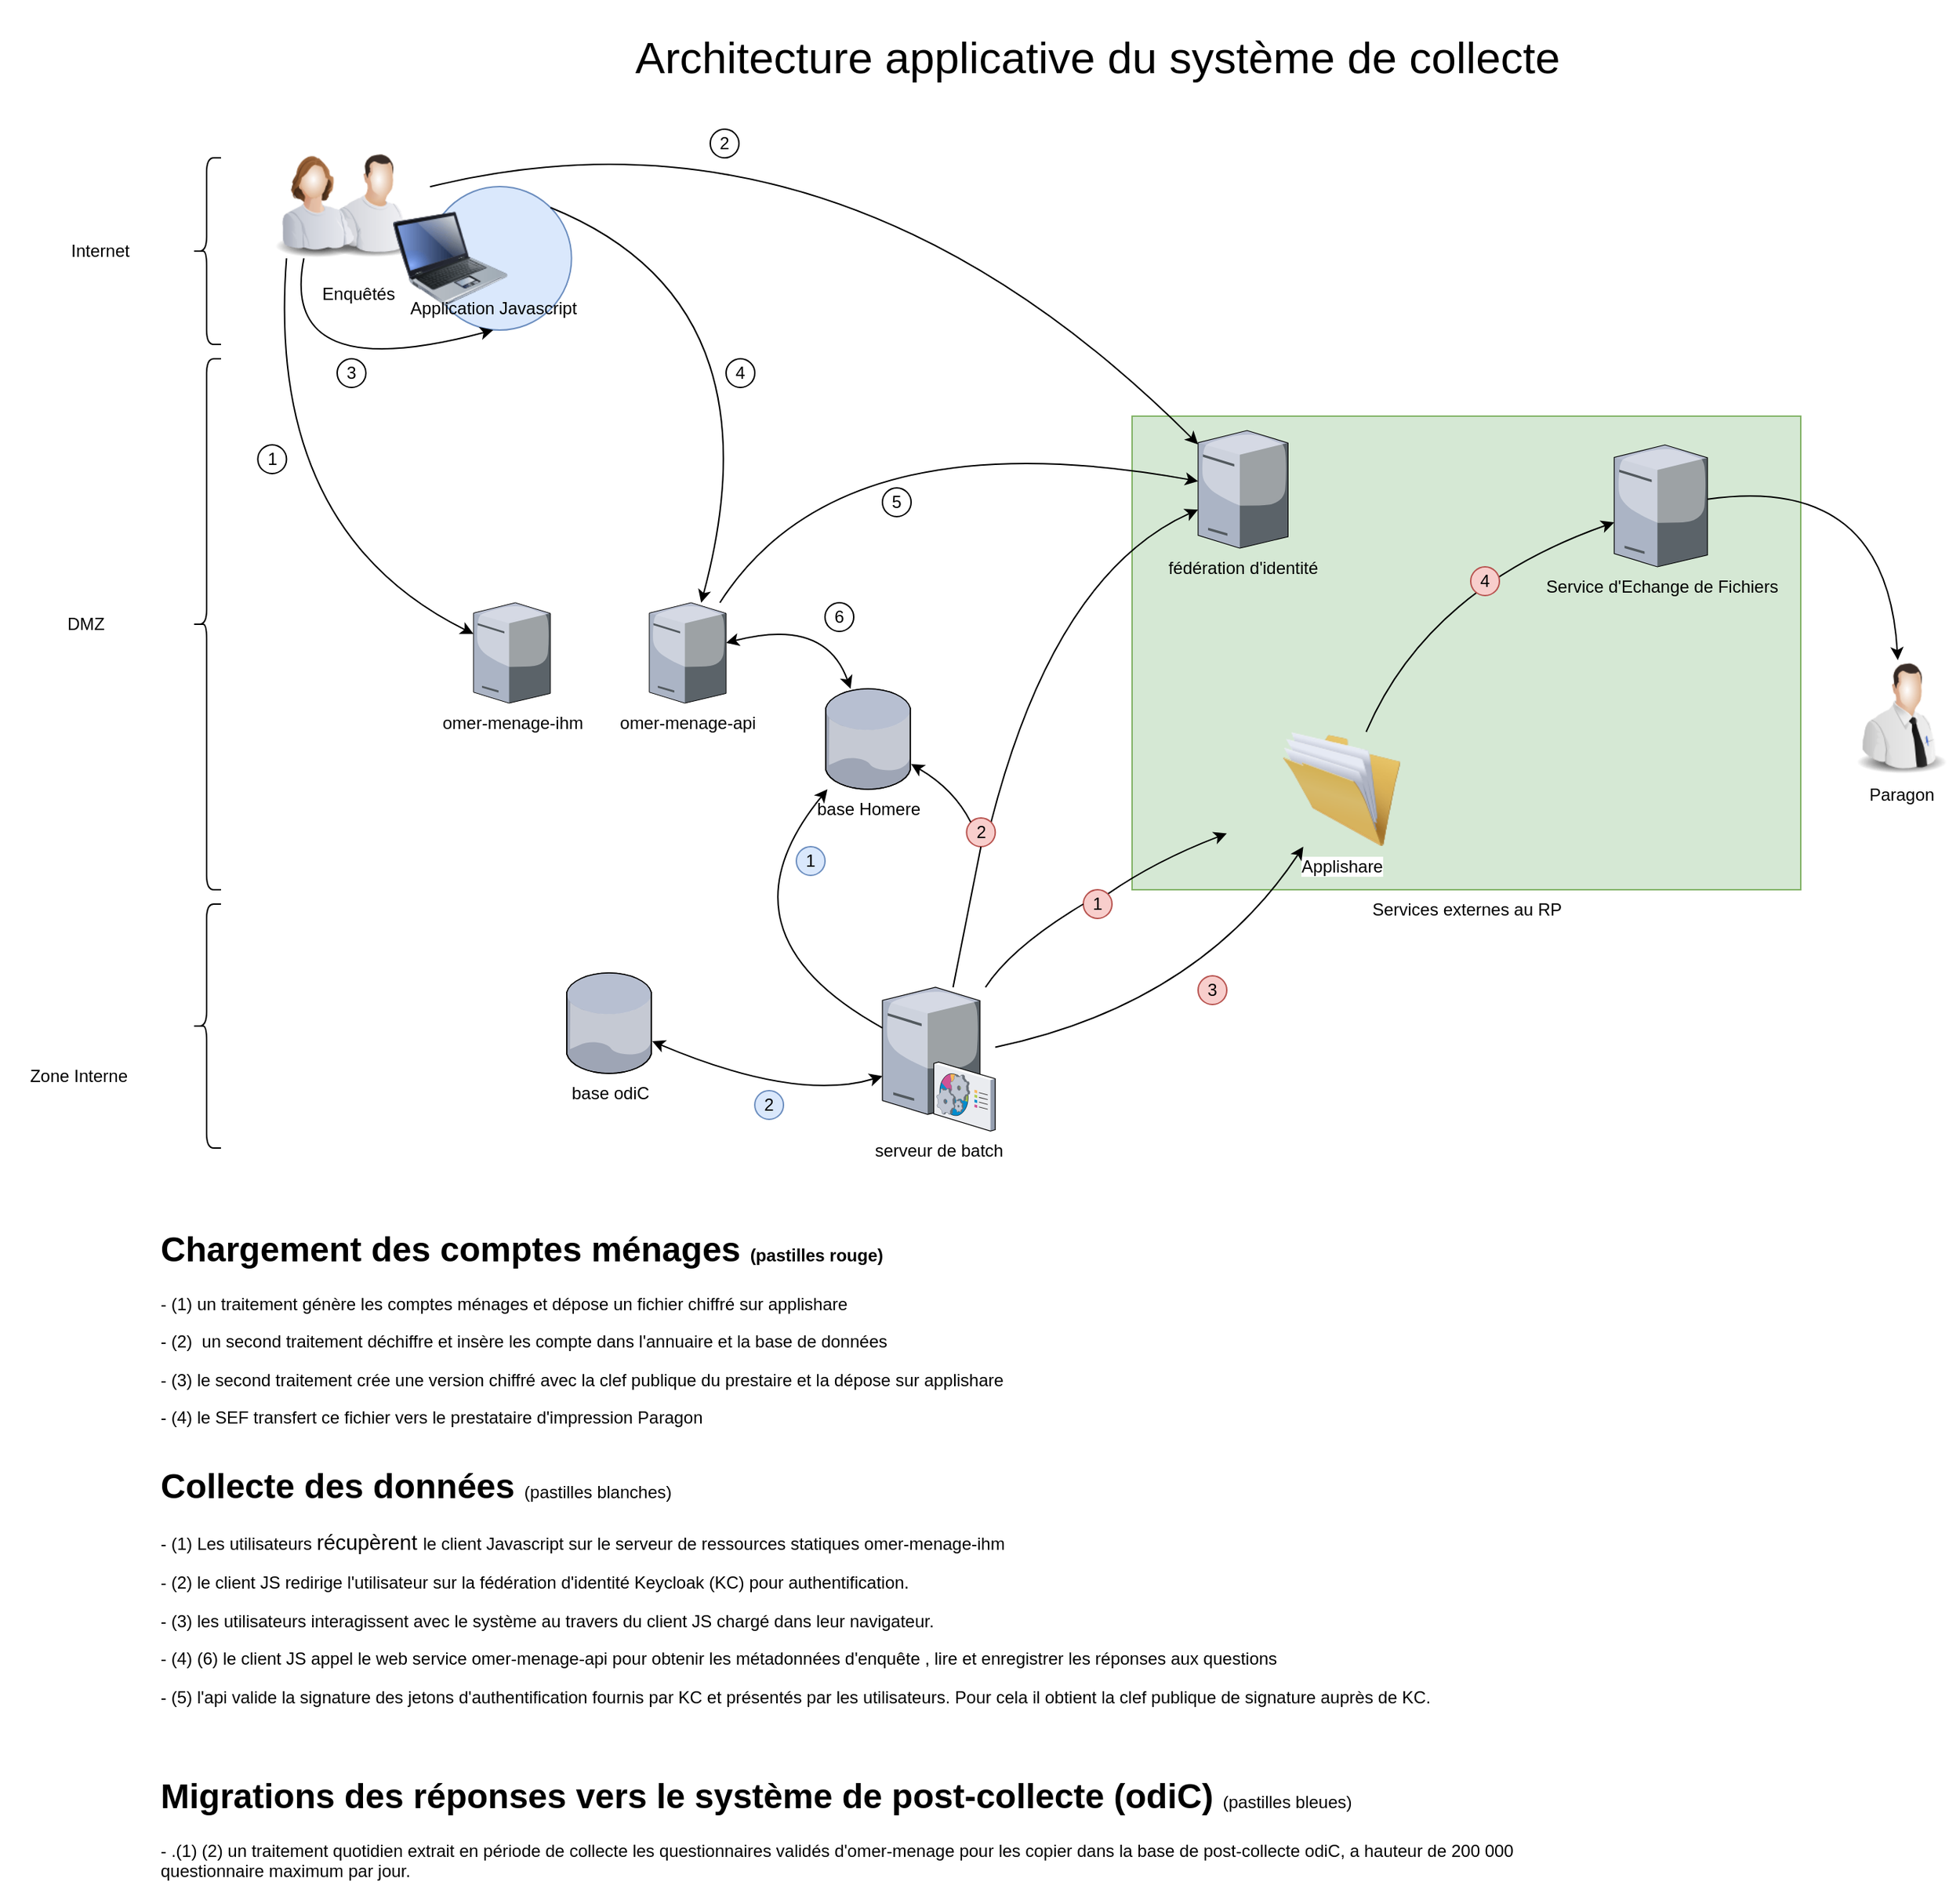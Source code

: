 <mxfile version="26.2.3">
  <diagram name="Page-1" id="B9jVK3V53PdYb-HJFb9O">
    <mxGraphModel dx="2247" dy="1921" grid="1" gridSize="10" guides="1" tooltips="1" connect="1" arrows="1" fold="1" page="1" pageScale="1" pageWidth="827" pageHeight="1169" math="0" shadow="0">
      <root>
        <mxCell id="0" />
        <mxCell id="1" parent="0" />
        <mxCell id="7z7TJ7-RLRAt2_LsNbH--7" value="base Homere" style="verticalLabelPosition=bottom;sketch=0;aspect=fixed;html=1;verticalAlign=top;strokeColor=none;align=center;outlineConnect=0;shape=mxgraph.citrix.database;" parent="1" vertex="1">
          <mxGeometry x="260.5" y="350" width="59.5" height="70" as="geometry" />
        </mxCell>
        <mxCell id="7z7TJ7-RLRAt2_LsNbH--13" value="" style="group" parent="1" vertex="1" connectable="0">
          <mxGeometry x="460" y="160" width="540" height="330" as="geometry" />
        </mxCell>
        <mxCell id="7z7TJ7-RLRAt2_LsNbH--12" value="Services externes au RP" style="verticalLabelPosition=bottom;verticalAlign=top;html=1;shape=mxgraph.basic.rect;fillColor2=none;strokeWidth=1;size=20;indent=5;fillColor=#d5e8d4;strokeColor=#82b366;" parent="7z7TJ7-RLRAt2_LsNbH--13" vertex="1">
          <mxGeometry x="14" width="466" height="330" as="geometry" />
        </mxCell>
        <mxCell id="7z7TJ7-RLRAt2_LsNbH--11" value="fédération d&#39;identité" style="verticalLabelPosition=bottom;sketch=0;aspect=fixed;html=1;verticalAlign=top;align=center;outlineConnect=0;shape=mxgraph.citrix.tower_server;fillColor=#fff2cc;strokeColor=#d6b656;" parent="7z7TJ7-RLRAt2_LsNbH--13" vertex="1">
          <mxGeometry x="60.0" y="10" width="62.72" height="82" as="geometry" />
        </mxCell>
        <mxCell id="7z7TJ7-RLRAt2_LsNbH--41" value="Service d&#39;Echange de Fichiers" style="verticalLabelPosition=bottom;sketch=0;aspect=fixed;html=1;verticalAlign=top;strokeColor=none;align=center;outlineConnect=0;shape=mxgraph.citrix.license_server;" parent="7z7TJ7-RLRAt2_LsNbH--13" vertex="1">
          <mxGeometry x="350" y="20" width="65" height="85" as="geometry" />
        </mxCell>
        <mxCell id="7z7TJ7-RLRAt2_LsNbH--46" value="" style="curved=1;endArrow=classic;html=1;rounded=0;" parent="7z7TJ7-RLRAt2_LsNbH--13" source="7z7TJ7-RLRAt2_LsNbH--14" target="7z7TJ7-RLRAt2_LsNbH--41" edge="1">
          <mxGeometry width="50" height="50" relative="1" as="geometry">
            <mxPoint x="306" y="207.451" as="sourcePoint" />
            <mxPoint x="20" y="160" as="targetPoint" />
            <Array as="points">
              <mxPoint x="220" y="120" />
            </Array>
          </mxGeometry>
        </mxCell>
        <mxCell id="7z7TJ7-RLRAt2_LsNbH--88" value="4" style="ellipse;whiteSpace=wrap;html=1;aspect=fixed;fillColor=#f8cecc;strokeColor=#b85450;" parent="7z7TJ7-RLRAt2_LsNbH--13" vertex="1">
          <mxGeometry x="250" y="105" width="20" height="20" as="geometry" />
        </mxCell>
        <mxCell id="7z7TJ7-RLRAt2_LsNbH--14" value="Applishare" style="image;html=1;image=img/lib/clip_art/general/Full_Folder_128x128.png" parent="7z7TJ7-RLRAt2_LsNbH--13" vertex="1">
          <mxGeometry x="80" y="220" width="160" height="80" as="geometry" />
        </mxCell>
        <mxCell id="7z7TJ7-RLRAt2_LsNbH--20" value="Paragon" style="image;html=1;image=img/lib/clip_art/people/Tech_Man_128x128.png" parent="1" vertex="1">
          <mxGeometry x="970" y="330" width="80" height="80" as="geometry" />
        </mxCell>
        <mxCell id="7z7TJ7-RLRAt2_LsNbH--23" value="" style="group" parent="1" vertex="1" connectable="0">
          <mxGeometry x="-130" width="170.88" height="200" as="geometry" />
        </mxCell>
        <mxCell id="7z7TJ7-RLRAt2_LsNbH--37" value="" style="group" parent="7z7TJ7-RLRAt2_LsNbH--23" vertex="1" connectable="0">
          <mxGeometry x="-54.31" y="-30" width="199.75" height="230" as="geometry" />
        </mxCell>
        <mxCell id="7z7TJ7-RLRAt2_LsNbH--57" value="" style="group" parent="7z7TJ7-RLRAt2_LsNbH--37" vertex="1" connectable="0">
          <mxGeometry x="49" width="224.06" height="130" as="geometry" />
        </mxCell>
        <mxCell id="7z7TJ7-RLRAt2_LsNbH--21" value="" style="group" parent="7z7TJ7-RLRAt2_LsNbH--57" vertex="1" connectable="0">
          <mxGeometry width="160" height="120" as="geometry" />
        </mxCell>
        <mxCell id="7z7TJ7-RLRAt2_LsNbH--19" value="" style="image;html=1;image=img/lib/clip_art/people/Worker_Man_128x128.png" parent="7z7TJ7-RLRAt2_LsNbH--21" vertex="1">
          <mxGeometry x="40" width="80" height="80" as="geometry" />
        </mxCell>
        <mxCell id="7z7TJ7-RLRAt2_LsNbH--18" value="" style="image;html=1;image=img/lib/clip_art/people/Worker_Woman_128x128.png;container=1;" parent="7z7TJ7-RLRAt2_LsNbH--21" vertex="1">
          <mxGeometry width="80" height="80" as="geometry">
            <mxRectangle width="50" height="40" as="alternateBounds" />
          </mxGeometry>
        </mxCell>
        <mxCell id="7z7TJ7-RLRAt2_LsNbH--22" value="Enquêtés" style="text;html=1;align=center;verticalAlign=middle;whiteSpace=wrap;rounded=0;" parent="7z7TJ7-RLRAt2_LsNbH--21" vertex="1">
          <mxGeometry x="40" y="90" width="60" height="30" as="geometry" />
        </mxCell>
        <mxCell id="7z7TJ7-RLRAt2_LsNbH--36" value="" style="group" parent="7z7TJ7-RLRAt2_LsNbH--57" vertex="1" connectable="0">
          <mxGeometry x="94.31" y="30" width="129.75" height="100" as="geometry" />
        </mxCell>
        <mxCell id="7z7TJ7-RLRAt2_LsNbH--33" value="" style="ellipse;whiteSpace=wrap;html=1;aspect=fixed;fillColor=#dae8fc;strokeColor=#6c8ebf;" parent="7z7TJ7-RLRAt2_LsNbH--36" vertex="1">
          <mxGeometry x="24.31" width="100" height="100" as="geometry" />
        </mxCell>
        <mxCell id="7z7TJ7-RLRAt2_LsNbH--31" value="" style="image;html=1;image=img/lib/clip_art/computers/Laptop_128x128.png" parent="7z7TJ7-RLRAt2_LsNbH--36" vertex="1">
          <mxGeometry y="10" width="80" height="80" as="geometry" />
        </mxCell>
        <mxCell id="7z7TJ7-RLRAt2_LsNbH--34" value="Application Javascript" style="text;html=1;align=center;verticalAlign=middle;whiteSpace=wrap;rounded=0;" parent="7z7TJ7-RLRAt2_LsNbH--36" vertex="1">
          <mxGeometry x="9.75" y="70" width="120" height="30" as="geometry" />
        </mxCell>
        <mxCell id="7z7TJ7-RLRAt2_LsNbH--38" value="" style="curved=1;endArrow=classic;html=1;rounded=0;entryX=0.5;entryY=1;entryDx=0;entryDy=0;" parent="7z7TJ7-RLRAt2_LsNbH--57" source="7z7TJ7-RLRAt2_LsNbH--18" target="7z7TJ7-RLRAt2_LsNbH--34" edge="1">
          <mxGeometry width="50" height="50" relative="1" as="geometry">
            <mxPoint x="-115.69" y="180" as="sourcePoint" />
            <mxPoint x="-65.69" y="130" as="targetPoint" />
            <Array as="points">
              <mxPoint x="14.31" y="170" />
            </Array>
          </mxGeometry>
        </mxCell>
        <mxCell id="7z7TJ7-RLRAt2_LsNbH--65" value="3" style="ellipse;whiteSpace=wrap;html=1;aspect=fixed;" parent="7z7TJ7-RLRAt2_LsNbH--37" vertex="1">
          <mxGeometry x="104.31" y="150" width="20" height="20" as="geometry" />
        </mxCell>
        <mxCell id="7z7TJ7-RLRAt2_LsNbH--63" value="1" style="ellipse;whiteSpace=wrap;html=1;aspect=fixed;" parent="7z7TJ7-RLRAt2_LsNbH--37" vertex="1">
          <mxGeometry x="49" y="210" width="20" height="20" as="geometry" />
        </mxCell>
        <mxCell id="7z7TJ7-RLRAt2_LsNbH--24" value="" style="curved=1;endArrow=classic;html=1;rounded=0;enumerate=0;" parent="1" source="7z7TJ7-RLRAt2_LsNbH--19" target="7z7TJ7-RLRAt2_LsNbH--11" edge="1">
          <mxGeometry width="50" height="50" relative="1" as="geometry">
            <mxPoint x="120" y="20" as="sourcePoint" />
            <mxPoint x="300" y="20" as="targetPoint" />
            <Array as="points">
              <mxPoint x="270" y="-70" />
            </Array>
          </mxGeometry>
        </mxCell>
        <mxCell id="7z7TJ7-RLRAt2_LsNbH--25" value="" style="curved=1;endArrow=classic;html=1;rounded=0;startArrow=classic;startFill=1;" parent="1" source="7z7TJ7-RLRAt2_LsNbH--7" target="7z7TJ7-RLRAt2_LsNbH--9" edge="1">
          <mxGeometry width="50" height="50" relative="1" as="geometry">
            <mxPoint x="270" y="470" as="sourcePoint" />
            <mxPoint x="320" y="420" as="targetPoint" />
            <Array as="points">
              <mxPoint x="260" y="300" />
            </Array>
          </mxGeometry>
        </mxCell>
        <mxCell id="7z7TJ7-RLRAt2_LsNbH--26" value="" style="curved=1;endArrow=classic;html=1;rounded=0;startArrow=classic;startFill=1;" parent="1" source="7z7TJ7-RLRAt2_LsNbH--29" target="7z7TJ7-RLRAt2_LsNbH--28" edge="1">
          <mxGeometry width="50" height="50" relative="1" as="geometry">
            <mxPoint x="280" y="498" as="sourcePoint" />
            <mxPoint x="330" y="448" as="targetPoint" />
            <Array as="points">
              <mxPoint x="240" y="638" />
            </Array>
          </mxGeometry>
        </mxCell>
        <mxCell id="7z7TJ7-RLRAt2_LsNbH--28" value="serveur de batch&lt;div&gt;&lt;br&gt;&lt;/div&gt;" style="verticalLabelPosition=bottom;sketch=0;aspect=fixed;html=1;verticalAlign=top;strokeColor=none;align=center;outlineConnect=0;shape=mxgraph.citrix.command_center;" parent="1" vertex="1">
          <mxGeometry x="300" y="558" width="78.65" height="100" as="geometry" />
        </mxCell>
        <mxCell id="7z7TJ7-RLRAt2_LsNbH--29" value="base odiC" style="verticalLabelPosition=bottom;sketch=0;aspect=fixed;html=1;verticalAlign=top;strokeColor=none;align=center;outlineConnect=0;shape=mxgraph.citrix.database;" parent="1" vertex="1">
          <mxGeometry x="80" y="548" width="59.5" height="70" as="geometry" />
        </mxCell>
        <mxCell id="7z7TJ7-RLRAt2_LsNbH--30" value="" style="group" parent="1" vertex="1" connectable="0">
          <mxGeometry x="15" y="290" width="176.04" height="70" as="geometry" />
        </mxCell>
        <mxCell id="7z7TJ7-RLRAt2_LsNbH--9" value="omer-menage-api" style="verticalLabelPosition=bottom;sketch=0;aspect=fixed;html=1;verticalAlign=top;strokeColor=none;align=center;outlineConnect=0;shape=mxgraph.citrix.tower_server;" parent="7z7TJ7-RLRAt2_LsNbH--30" vertex="1">
          <mxGeometry x="122.5" width="53.54" height="70" as="geometry" />
        </mxCell>
        <mxCell id="7z7TJ7-RLRAt2_LsNbH--10" value="omer-menage-ihm" style="verticalLabelPosition=bottom;sketch=0;aspect=fixed;html=1;verticalAlign=top;strokeColor=none;align=center;outlineConnect=0;shape=mxgraph.citrix.tower_server;" parent="7z7TJ7-RLRAt2_LsNbH--30" vertex="1">
          <mxGeometry width="53.54" height="70" as="geometry" />
        </mxCell>
        <mxCell id="7z7TJ7-RLRAt2_LsNbH--32" value="" style="curved=1;endArrow=none;html=1;rounded=0;startArrow=classic;startFill=1;entryX=1;entryY=0;entryDx=0;entryDy=0;endFill=0;enumerate=0;enumerateValue=1;" parent="1" source="7z7TJ7-RLRAt2_LsNbH--9" target="7z7TJ7-RLRAt2_LsNbH--33" edge="1">
          <mxGeometry width="50" height="50" relative="1" as="geometry">
            <mxPoint x="139.5" y="170" as="sourcePoint" />
            <mxPoint x="189.5" y="120" as="targetPoint" />
            <Array as="points">
              <mxPoint x="230" y="80" />
            </Array>
          </mxGeometry>
        </mxCell>
        <mxCell id="7z7TJ7-RLRAt2_LsNbH--39" value="" style="curved=1;endArrow=none;html=1;rounded=0;entryX=0.25;entryY=1;entryDx=0;entryDy=0;startArrow=classic;startFill=1;endFill=0;" parent="1" source="7z7TJ7-RLRAt2_LsNbH--10" target="7z7TJ7-RLRAt2_LsNbH--18" edge="1">
          <mxGeometry width="50" height="50" relative="1" as="geometry">
            <mxPoint x="-120" y="260" as="sourcePoint" />
            <mxPoint x="-70" y="210" as="targetPoint" />
            <Array as="points">
              <mxPoint x="-130" y="240" />
            </Array>
          </mxGeometry>
        </mxCell>
        <mxCell id="7z7TJ7-RLRAt2_LsNbH--43" value="" style="curved=1;endArrow=classic;html=1;rounded=0;" parent="1" source="7z7TJ7-RLRAt2_LsNbH--28" target="7z7TJ7-RLRAt2_LsNbH--7" edge="1">
          <mxGeometry width="50" height="50" relative="1" as="geometry">
            <mxPoint x="480" y="670" as="sourcePoint" />
            <mxPoint x="530" y="620" as="targetPoint" />
            <Array as="points">
              <mxPoint x="180" y="520" />
            </Array>
          </mxGeometry>
        </mxCell>
        <mxCell id="7z7TJ7-RLRAt2_LsNbH--44" value="" style="curved=1;endArrow=classic;html=1;rounded=0;" parent="1" source="7z7TJ7-RLRAt2_LsNbH--41" target="7z7TJ7-RLRAt2_LsNbH--20" edge="1">
          <mxGeometry width="50" height="50" relative="1" as="geometry">
            <mxPoint x="370" y="370" as="sourcePoint" />
            <mxPoint x="970" y="400" as="targetPoint" />
            <Array as="points">
              <mxPoint x="1000" y="200" />
            </Array>
          </mxGeometry>
        </mxCell>
        <mxCell id="7z7TJ7-RLRAt2_LsNbH--48" value="" style="shape=curlyBracket;whiteSpace=wrap;html=1;rounded=1;labelPosition=left;verticalLabelPosition=middle;align=right;verticalAlign=middle;" parent="1" vertex="1">
          <mxGeometry x="-181" y="-20" width="20" height="130" as="geometry" />
        </mxCell>
        <mxCell id="7z7TJ7-RLRAt2_LsNbH--49" value="" style="shape=curlyBracket;whiteSpace=wrap;html=1;rounded=1;labelPosition=left;verticalLabelPosition=middle;align=right;verticalAlign=middle;" parent="1" vertex="1">
          <mxGeometry x="-181" y="120" width="20" height="370" as="geometry" />
        </mxCell>
        <mxCell id="7z7TJ7-RLRAt2_LsNbH--50" value="" style="shape=curlyBracket;whiteSpace=wrap;html=1;rounded=1;labelPosition=left;verticalLabelPosition=middle;align=right;verticalAlign=middle;" parent="1" vertex="1">
          <mxGeometry x="-181" y="500" width="20" height="170" as="geometry" />
        </mxCell>
        <mxCell id="7z7TJ7-RLRAt2_LsNbH--52" value="Internet" style="text;html=1;align=center;verticalAlign=middle;whiteSpace=wrap;rounded=0;" parent="1" vertex="1">
          <mxGeometry x="-275" y="30" width="60" height="30" as="geometry" />
        </mxCell>
        <mxCell id="7z7TJ7-RLRAt2_LsNbH--54" value="DMZ" style="text;html=1;align=center;verticalAlign=middle;whiteSpace=wrap;rounded=0;" parent="1" vertex="1">
          <mxGeometry x="-285" y="290" width="60" height="30" as="geometry" />
        </mxCell>
        <mxCell id="7z7TJ7-RLRAt2_LsNbH--55" value="Zone Interne" style="text;html=1;align=center;verticalAlign=middle;whiteSpace=wrap;rounded=0;" parent="1" vertex="1">
          <mxGeometry x="-315" y="605" width="110" height="30" as="geometry" />
        </mxCell>
        <mxCell id="7z7TJ7-RLRAt2_LsNbH--58" value="" style="curved=1;endArrow=classic;html=1;rounded=0;" parent="1" source="7z7TJ7-RLRAt2_LsNbH--9" target="7z7TJ7-RLRAt2_LsNbH--11" edge="1">
          <mxGeometry width="50" height="50" relative="1" as="geometry">
            <mxPoint x="-600" y="410" as="sourcePoint" />
            <mxPoint x="-550" y="360" as="targetPoint" />
            <Array as="points">
              <mxPoint x="270" y="160" />
            </Array>
          </mxGeometry>
        </mxCell>
        <mxCell id="7z7TJ7-RLRAt2_LsNbH--64" value="2" style="ellipse;whiteSpace=wrap;html=1;aspect=fixed;" parent="1" vertex="1">
          <mxGeometry x="180" y="-40" width="20" height="20" as="geometry" />
        </mxCell>
        <mxCell id="7z7TJ7-RLRAt2_LsNbH--79" value="4" style="ellipse;whiteSpace=wrap;html=1;aspect=fixed;" parent="1" vertex="1">
          <mxGeometry x="191.04" y="120" width="20" height="20" as="geometry" />
        </mxCell>
        <mxCell id="7z7TJ7-RLRAt2_LsNbH--80" value="5" style="ellipse;whiteSpace=wrap;html=1;aspect=fixed;" parent="1" vertex="1">
          <mxGeometry x="300" y="210" width="20" height="20" as="geometry" />
        </mxCell>
        <mxCell id="7z7TJ7-RLRAt2_LsNbH--81" value="6" style="ellipse;whiteSpace=wrap;html=1;aspect=fixed;" parent="1" vertex="1">
          <mxGeometry x="260" y="290" width="20" height="20" as="geometry" />
        </mxCell>
        <mxCell id="7z7TJ7-RLRAt2_LsNbH--82" value="1" style="ellipse;whiteSpace=wrap;html=1;aspect=fixed;fillColor=#dae8fc;strokeColor=#6c8ebf;" parent="1" vertex="1">
          <mxGeometry x="240" y="460" width="20" height="20" as="geometry" />
        </mxCell>
        <mxCell id="7z7TJ7-RLRAt2_LsNbH--85" value="2" style="ellipse;whiteSpace=wrap;html=1;aspect=fixed;fillColor=#dae8fc;strokeColor=#6c8ebf;" parent="1" vertex="1">
          <mxGeometry x="211.04" y="630" width="20" height="20" as="geometry" />
        </mxCell>
        <mxCell id="7z7TJ7-RLRAt2_LsNbH--91" value="3" style="ellipse;whiteSpace=wrap;html=1;aspect=fixed;fillColor=#f8cecc;strokeColor=#b85450;" parent="1" vertex="1">
          <mxGeometry x="520" y="550" width="20" height="20" as="geometry" />
        </mxCell>
        <mxCell id="7z7TJ7-RLRAt2_LsNbH--93" value="&lt;font style=&quot;font-size: 31px;&quot;&gt;Architecture applicative du système de collecte&lt;/font&gt;" style="text;html=1;align=center;verticalAlign=middle;whiteSpace=wrap;rounded=0;" parent="1" vertex="1">
          <mxGeometry x="60" y="-130" width="780" height="80" as="geometry" />
        </mxCell>
        <mxCell id="7z7TJ7-RLRAt2_LsNbH--94" value="&lt;h1 style=&quot;margin-top: 0px;&quot;&gt;Chargement des comptes ménages &lt;font style=&quot;font-size: 12px;&quot;&gt;(pastilles rouge)&lt;/font&gt;&lt;/h1&gt;&lt;p&gt;- (1) un traitement génère les comptes ménages et dépose un fichier chiffré sur applishare&lt;/p&gt;&lt;p&gt;- (2)&amp;nbsp; un second traitement déchiffre et insère les compte dans l&#39;annuaire et la base de données&lt;/p&gt;&lt;p&gt;- (3) le second traitement crée une version chiffré avec la clef publique du prestaire et la dépose sur applishare&lt;/p&gt;&lt;p&gt;- (4) le SEF transfert ce fichier vers le prestataire d&#39;impression Paragon&lt;/p&gt;&lt;p&gt;&lt;br&gt;&lt;/p&gt;" style="text;html=1;whiteSpace=wrap;overflow=hidden;rounded=0;" parent="1" vertex="1">
          <mxGeometry x="-205" y="720" width="1205" height="150" as="geometry" />
        </mxCell>
        <mxCell id="7z7TJ7-RLRAt2_LsNbH--95" value="&lt;h1 style=&quot;margin-top: 0px;&quot;&gt;Collecte des données&amp;nbsp;&lt;span style=&quot;font-size: 12px; background-color: transparent; color: light-dark(rgb(0, 0, 0), rgb(255, 255, 255)); font-weight: normal;&quot;&gt;(pastilles blanches)&lt;/span&gt;&lt;/h1&gt;&lt;p&gt;- (1) Les utilisateurs&amp;nbsp;&lt;span style=&quot;font-size:11.0pt;font-family:&amp;quot;Calibri&amp;quot;,sans-serif;&lt;br/&gt;mso-fareast-font-family:Calibri;mso-fareast-theme-font:minor-latin;mso-ansi-language:&lt;br/&gt;FR;mso-fareast-language:EN-US;mso-bidi-language:AR-SA&quot;&gt;récupèrent&amp;nbsp;&lt;/span&gt;le client Javascript sur le serveur de ressources statiques omer-menage-ihm&lt;/p&gt;&lt;p&gt;- (2) le client JS redirige l&#39;utilisateur sur la fédération d&#39;identité Keycloak (KC) pour authentification.&lt;/p&gt;&lt;p&gt;- (3) les utilisateurs interagissent avec le système au travers du client JS chargé dans leur navigateur.&lt;/p&gt;&lt;p&gt;- (4) (6) le client JS appel le web service omer-menage-api pour obtenir les métadonnées d&#39;enquête , lire et enregistrer les réponses aux questions&lt;/p&gt;&lt;p&gt;- (5) l&#39;api valide la signature des jetons d&#39;authentification fournis par KC et présentés par les utilisateurs. Pour cela il obtient la clef publique de signature auprès de KC.&lt;/p&gt;&lt;p&gt;&lt;br&gt;&lt;/p&gt;" style="text;html=1;whiteSpace=wrap;overflow=hidden;rounded=0;" parent="1" vertex="1">
          <mxGeometry x="-205" y="885" width="1205" height="190" as="geometry" />
        </mxCell>
        <mxCell id="7z7TJ7-RLRAt2_LsNbH--96" value="&lt;h1 style=&quot;margin-top: 0px;&quot;&gt;Migrations des réponses vers le système de post-collecte (odiC)&amp;nbsp;&lt;span style=&quot;font-size: 12px; background-color: transparent; color: light-dark(rgb(0, 0, 0), rgb(255, 255, 255)); font-weight: normal;&quot;&gt;(pastilles bleues)&lt;/span&gt;&lt;/h1&gt;&lt;p&gt;- .(1) (2) un traitement quotidien extrait en période de collecte les questionnaires validés d&#39;omer-menage pour les copier dans la base de post-collecte odiC, a hauteur de 200 000 questionnaire maximum par jour.&lt;/p&gt;" style="text;html=1;whiteSpace=wrap;overflow=hidden;rounded=0;" parent="1" vertex="1">
          <mxGeometry x="-205" y="1101" width="965" height="89" as="geometry" />
        </mxCell>
        <mxCell id="s-Y7V2bi8HstKWflqhLo-3" value="" style="curved=1;endArrow=classic;html=1;rounded=0;" edge="1" parent="1" source="7z7TJ7-RLRAt2_LsNbH--28" target="7z7TJ7-RLRAt2_LsNbH--14">
          <mxGeometry width="50" height="50" relative="1" as="geometry">
            <mxPoint x="373" y="568" as="sourcePoint" />
            <mxPoint x="550" y="458" as="targetPoint" />
            <Array as="points">
              <mxPoint x="520" y="570" />
            </Array>
          </mxGeometry>
        </mxCell>
        <mxCell id="s-Y7V2bi8HstKWflqhLo-14" value="" style="group" vertex="1" connectable="0" parent="1">
          <mxGeometry x="390" y="470" width="100" height="60" as="geometry" />
        </mxCell>
        <mxCell id="7z7TJ7-RLRAt2_LsNbH--47" value="" style="curved=1;endArrow=classic;html=1;rounded=0;exitX=1;exitY=0;exitDx=0;exitDy=0;" parent="s-Y7V2bi8HstKWflqhLo-14" source="7z7TJ7-RLRAt2_LsNbH--90" target="7z7TJ7-RLRAt2_LsNbH--14" edge="1">
          <mxGeometry width="50" height="50" relative="1" as="geometry">
            <mxPoint x="60" y="190" as="sourcePoint" />
            <mxPoint x="140" y="-21" as="targetPoint" />
            <Array as="points">
              <mxPoint x="100" />
            </Array>
          </mxGeometry>
        </mxCell>
        <mxCell id="7z7TJ7-RLRAt2_LsNbH--90" value="1" style="ellipse;whiteSpace=wrap;html=1;aspect=fixed;fillColor=#f8cecc;strokeColor=#b85450;" parent="s-Y7V2bi8HstKWflqhLo-14" vertex="1">
          <mxGeometry x="50" y="20" width="20" height="20" as="geometry" />
        </mxCell>
        <mxCell id="s-Y7V2bi8HstKWflqhLo-13" value="" style="curved=1;endArrow=none;html=1;rounded=0;entryX=0;entryY=0.5;entryDx=0;entryDy=0;startFill=0;" edge="1" parent="s-Y7V2bi8HstKWflqhLo-14" source="7z7TJ7-RLRAt2_LsNbH--28" target="7z7TJ7-RLRAt2_LsNbH--90">
          <mxGeometry width="50" height="50" relative="1" as="geometry">
            <mxPoint as="sourcePoint" />
            <mxPoint x="50" y="-50" as="targetPoint" />
            <Array as="points">
              <mxPoint y="60" />
            </Array>
          </mxGeometry>
        </mxCell>
        <mxCell id="s-Y7V2bi8HstKWflqhLo-15" value="" style="group" vertex="1" connectable="0" parent="1">
          <mxGeometry x="350" y="270" width="70" height="190" as="geometry" />
        </mxCell>
        <mxCell id="7z7TJ7-RLRAt2_LsNbH--56" value="" style="curved=1;endArrow=classic;html=1;rounded=0;exitX=1;exitY=0;exitDx=0;exitDy=0;" parent="s-Y7V2bi8HstKWflqhLo-15" source="s-Y7V2bi8HstKWflqhLo-2" target="7z7TJ7-RLRAt2_LsNbH--11" edge="1">
          <mxGeometry width="50" height="50" relative="1" as="geometry">
            <mxPoint x="210" y="480" as="sourcePoint" />
            <mxPoint x="260" y="430" as="targetPoint" />
            <Array as="points">
              <mxPoint x="70" />
            </Array>
          </mxGeometry>
        </mxCell>
        <mxCell id="s-Y7V2bi8HstKWflqhLo-2" value="2" style="ellipse;whiteSpace=wrap;html=1;aspect=fixed;fillColor=#f8cecc;strokeColor=#b85450;" vertex="1" parent="s-Y7V2bi8HstKWflqhLo-15">
          <mxGeometry x="8.65" y="170" width="20" height="20" as="geometry" />
        </mxCell>
        <mxCell id="s-Y7V2bi8HstKWflqhLo-10" value="" style="curved=1;endArrow=classic;html=1;rounded=0;exitX=0;exitY=0;exitDx=0;exitDy=0;" edge="1" parent="s-Y7V2bi8HstKWflqhLo-15" source="s-Y7V2bi8HstKWflqhLo-2" target="7z7TJ7-RLRAt2_LsNbH--7">
          <mxGeometry width="50" height="50" relative="1" as="geometry">
            <mxPoint x="-20" y="280" as="sourcePoint" />
            <mxPoint x="90" y="250" as="targetPoint" />
            <Array as="points">
              <mxPoint y="150" />
            </Array>
          </mxGeometry>
        </mxCell>
        <mxCell id="s-Y7V2bi8HstKWflqhLo-12" value="" style="curved=1;endArrow=none;html=1;rounded=0;entryX=0.5;entryY=1;entryDx=0;entryDy=0;startFill=0;" edge="1" parent="s-Y7V2bi8HstKWflqhLo-15" source="7z7TJ7-RLRAt2_LsNbH--28" target="s-Y7V2bi8HstKWflqhLo-2">
          <mxGeometry width="50" height="50" relative="1" as="geometry">
            <mxPoint x="140" y="430" as="sourcePoint" />
            <mxPoint x="190" y="380" as="targetPoint" />
            <Array as="points" />
          </mxGeometry>
        </mxCell>
      </root>
    </mxGraphModel>
  </diagram>
</mxfile>
